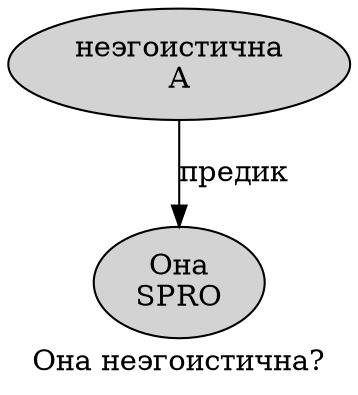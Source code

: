 digraph SENTENCE_603 {
	graph [label="Она неэгоистична?"]
	node [style=filled]
		0 [label="Она
SPRO" color="" fillcolor=lightgray penwidth=1 shape=ellipse]
		1 [label="неэгоистична
A" color="" fillcolor=lightgray penwidth=1 shape=ellipse]
			1 -> 0 [label="предик"]
}